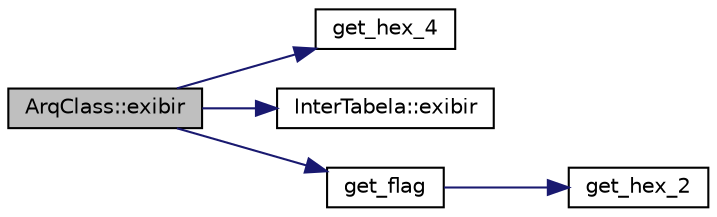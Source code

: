 digraph "ArqClass::exibir"
{
  edge [fontname="Helvetica",fontsize="10",labelfontname="Helvetica",labelfontsize="10"];
  node [fontname="Helvetica",fontsize="10",shape=record];
  rankdir="LR";
  Node28 [label="ArqClass::exibir",height=0.2,width=0.4,color="black", fillcolor="grey75", style="filled", fontcolor="black"];
  Node28 -> Node29 [color="midnightblue",fontsize="10",style="solid",fontname="Helvetica"];
  Node29 [label="get_hex_4",height=0.2,width=0.4,color="black", fillcolor="white", style="filled",URL="$_arquivos_8hpp.html#ac4de47d06c534954cfe8db0528e7d14f",tooltip="Recuperação da representação em hexadecimal de um número de 4 bytes. "];
  Node28 -> Node30 [color="midnightblue",fontsize="10",style="solid",fontname="Helvetica"];
  Node30 [label="InterTabela::exibir",height=0.2,width=0.4,color="black", fillcolor="white", style="filled",URL="$class_inter_tabela.html#a4d808f79253aee7efe91d6cf05b3fe67",tooltip="Exibição da tabela na saída padrão com controle de tabulação. "];
  Node28 -> Node31 [color="midnightblue",fontsize="10",style="solid",fontname="Helvetica"];
  Node31 [label="get_flag",height=0.2,width=0.4,color="black", fillcolor="white", style="filled",URL="$_flags___tags_8hpp.html#acc4df61f3853d5eba5b684ebb999d89f",tooltip="Recuperação de uma flag traduzida. "];
  Node31 -> Node32 [color="midnightblue",fontsize="10",style="solid",fontname="Helvetica"];
  Node32 [label="get_hex_2",height=0.2,width=0.4,color="black", fillcolor="white", style="filled",URL="$_arquivos_8hpp.html#a82115e6e634353a118643e14fffa0a5a",tooltip="Recuperação da representação em hexadecimal de um número de 2 bytes. "];
}
